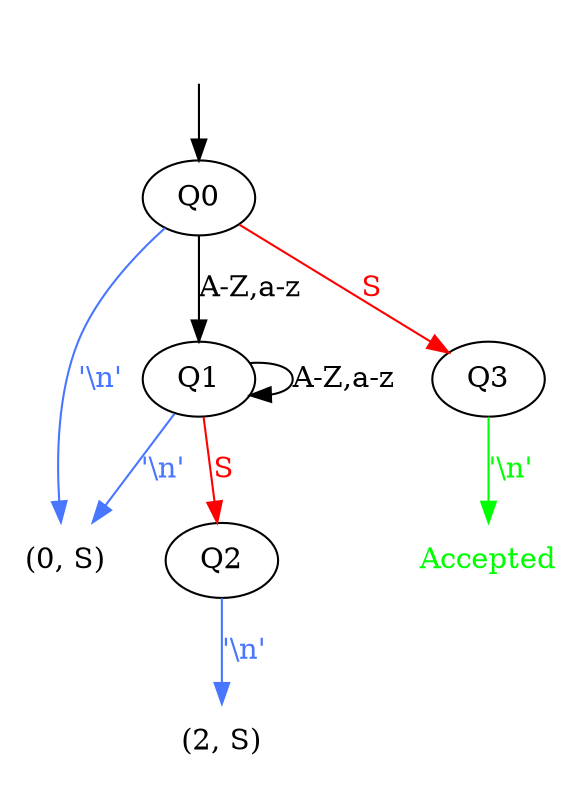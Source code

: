 digraph DOTaut {
 start [ style=invis ];
 start -> Q0 [ color=black];
 Accepted [shape=none, fontcolor=green];
   "(0, S)" [shape=none];
   Q0 -> "(0, S)" [ color=royalblue1, fontcolor=royalblue1, label = "'\\n'"];
   Q0 -> Q1 [ color=black,  fontcolor=black,label = "A-Z,a-z"];
   "(0, S)" [shape=none];
   Q1 -> "(0, S)" [ color=royalblue1, fontcolor=royalblue1, label = "'\\n'"];
   Q1 -> Q1 [ color=black,  fontcolor=black,label = "A-Z,a-z"];
   "(2, S)" [shape=none];
   Q2 -> "(2, S)" [ color=royalblue1, fontcolor=royalblue1, label = "'\\n'"];
   Q3 -> Accepted [ color=green, fontcolor=green, label = "'\\n'"];
   Q0 -> Q3 [ color=red, fontcolor=red, label = "S"];
   Q1 -> Q2 [ color=red, fontcolor=red, label = "S"];
}

